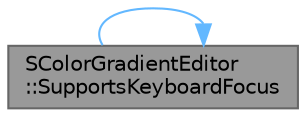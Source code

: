 digraph "SColorGradientEditor::SupportsKeyboardFocus"
{
 // INTERACTIVE_SVG=YES
 // LATEX_PDF_SIZE
  bgcolor="transparent";
  edge [fontname=Helvetica,fontsize=10,labelfontname=Helvetica,labelfontsize=10];
  node [fontname=Helvetica,fontsize=10,shape=box,height=0.2,width=0.4];
  rankdir="LR";
  Node1 [id="Node000001",label="SColorGradientEditor\l::SupportsKeyboardFocus",height=0.2,width=0.4,color="gray40", fillcolor="grey60", style="filled", fontcolor="black",tooltip="SWidget Interface."];
  Node1 -> Node1 [id="edge1_Node000001_Node000001",color="steelblue1",style="solid",tooltip=" "];
}
